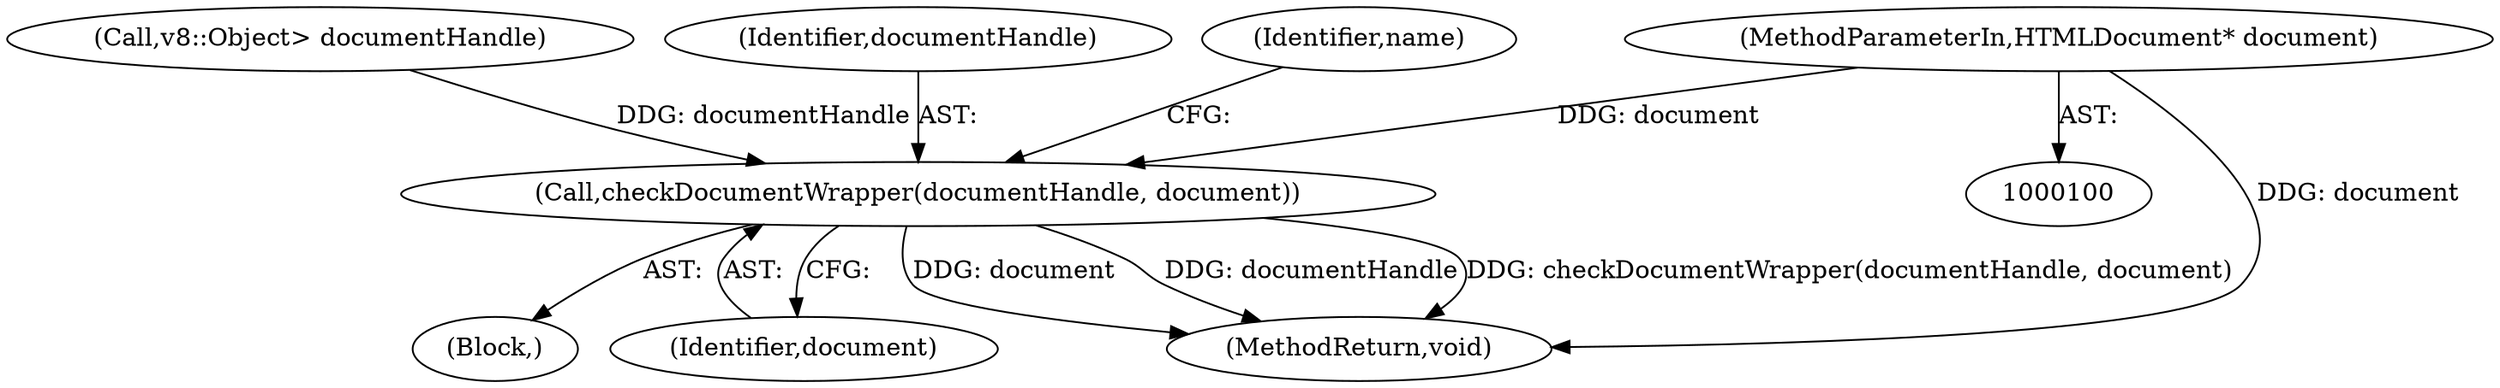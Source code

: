 digraph "0_Chrome_36773850210becda3d76f27285ecd899fafdfc72_0@pointer" {
"1000101" [label="(MethodParameterIn,HTMLDocument* document)"];
"1000129" [label="(Call,checkDocumentWrapper(documentHandle, document))"];
"1000131" [label="(Identifier,document)"];
"1000124" [label="(Call,v8::Object> documentHandle)"];
"1000103" [label="(Block,)"];
"1000129" [label="(Call,checkDocumentWrapper(documentHandle, document))"];
"1000130" [label="(Identifier,documentHandle)"];
"1000136" [label="(MethodReturn,void)"];
"1000134" [label="(Identifier,name)"];
"1000101" [label="(MethodParameterIn,HTMLDocument* document)"];
"1000101" -> "1000100"  [label="AST: "];
"1000101" -> "1000136"  [label="DDG: document"];
"1000101" -> "1000129"  [label="DDG: document"];
"1000129" -> "1000103"  [label="AST: "];
"1000129" -> "1000131"  [label="CFG: "];
"1000130" -> "1000129"  [label="AST: "];
"1000131" -> "1000129"  [label="AST: "];
"1000134" -> "1000129"  [label="CFG: "];
"1000129" -> "1000136"  [label="DDG: documentHandle"];
"1000129" -> "1000136"  [label="DDG: checkDocumentWrapper(documentHandle, document)"];
"1000129" -> "1000136"  [label="DDG: document"];
"1000124" -> "1000129"  [label="DDG: documentHandle"];
}
